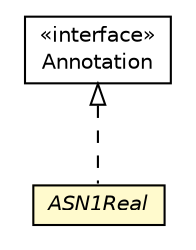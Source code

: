 #!/usr/local/bin/dot
#
# Class diagram 
# Generated by UMLGraph version R5_6-24-gf6e263 (http://www.umlgraph.org/)
#

digraph G {
	edge [fontname="Helvetica",fontsize=10,labelfontname="Helvetica",labelfontsize=10];
	node [fontname="Helvetica",fontsize=10,shape=plaintext];
	nodesep=0.25;
	ranksep=0.5;
	// org.universAAL.lddi.lib.ieeex73std.org.bn.annotations.ASN1Real
	c1662786 [label=<<table title="org.universAAL.lddi.lib.ieeex73std.org.bn.annotations.ASN1Real" border="0" cellborder="1" cellspacing="0" cellpadding="2" port="p" bgcolor="lemonChiffon" href="./ASN1Real.html">
		<tr><td><table border="0" cellspacing="0" cellpadding="1">
<tr><td align="center" balign="center"><font face="Helvetica-Oblique"> ASN1Real </font></td></tr>
		</table></td></tr>
		</table>>, URL="./ASN1Real.html", fontname="Helvetica", fontcolor="black", fontsize=10.0];
	//org.universAAL.lddi.lib.ieeex73std.org.bn.annotations.ASN1Real implements java.lang.annotation.Annotation
	c1664215:p -> c1662786:p [dir=back,arrowtail=empty,style=dashed];
	// java.lang.annotation.Annotation
	c1664215 [label=<<table title="java.lang.annotation.Annotation" border="0" cellborder="1" cellspacing="0" cellpadding="2" port="p" href="http://java.sun.com/j2se/1.4.2/docs/api/java/lang/annotation/Annotation.html">
		<tr><td><table border="0" cellspacing="0" cellpadding="1">
<tr><td align="center" balign="center"> &#171;interface&#187; </td></tr>
<tr><td align="center" balign="center"> Annotation </td></tr>
		</table></td></tr>
		</table>>, URL="http://java.sun.com/j2se/1.4.2/docs/api/java/lang/annotation/Annotation.html", fontname="Helvetica", fontcolor="black", fontsize=10.0];
}

